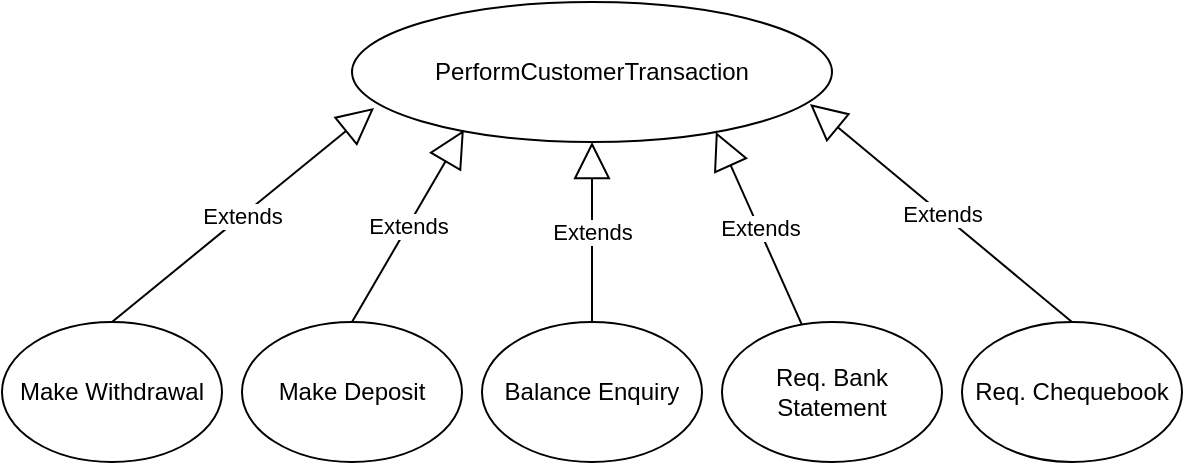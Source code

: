 <mxfile version="24.7.16">
  <diagram name="Page-1" id="umPs6xT7C7LwK8Nbkj6T">
    <mxGraphModel dx="1314" dy="850" grid="1" gridSize="10" guides="1" tooltips="1" connect="1" arrows="1" fold="1" page="1" pageScale="1" pageWidth="827" pageHeight="1169" math="0" shadow="0">
      <root>
        <mxCell id="0" />
        <mxCell id="1" parent="0" />
        <mxCell id="i3tY8GlQoI4o4nY7Csy0-1" value="PerformCustomerTransaction" style="ellipse;whiteSpace=wrap;html=1;" vertex="1" parent="1">
          <mxGeometry x="255" y="50" width="240" height="70" as="geometry" />
        </mxCell>
        <mxCell id="i3tY8GlQoI4o4nY7Csy0-2" value="Make Withdrawal" style="ellipse;whiteSpace=wrap;html=1;" vertex="1" parent="1">
          <mxGeometry x="80" y="210" width="110" height="70" as="geometry" />
        </mxCell>
        <mxCell id="i3tY8GlQoI4o4nY7Csy0-6" value="Make Deposit" style="ellipse;whiteSpace=wrap;html=1;" vertex="1" parent="1">
          <mxGeometry x="200" y="210" width="110" height="70" as="geometry" />
        </mxCell>
        <mxCell id="i3tY8GlQoI4o4nY7Csy0-7" value="Balance Enquiry" style="ellipse;whiteSpace=wrap;html=1;" vertex="1" parent="1">
          <mxGeometry x="320" y="210" width="110" height="70" as="geometry" />
        </mxCell>
        <mxCell id="i3tY8GlQoI4o4nY7Csy0-8" value="Req. Bank Statement" style="ellipse;whiteSpace=wrap;html=1;" vertex="1" parent="1">
          <mxGeometry x="440" y="210" width="110" height="70" as="geometry" />
        </mxCell>
        <mxCell id="i3tY8GlQoI4o4nY7Csy0-9" value="Req. Chequebook" style="ellipse;whiteSpace=wrap;html=1;" vertex="1" parent="1">
          <mxGeometry x="560" y="210" width="110" height="70" as="geometry" />
        </mxCell>
        <mxCell id="i3tY8GlQoI4o4nY7Csy0-15" value="Extends" style="endArrow=block;endSize=16;endFill=0;html=1;rounded=0;exitX=0.5;exitY=0;exitDx=0;exitDy=0;entryX=0.046;entryY=0.757;entryDx=0;entryDy=0;entryPerimeter=0;" edge="1" parent="1" source="i3tY8GlQoI4o4nY7Csy0-2" target="i3tY8GlQoI4o4nY7Csy0-1">
          <mxGeometry width="160" relative="1" as="geometry">
            <mxPoint x="240" y="450" as="sourcePoint" />
            <mxPoint x="400" y="450" as="targetPoint" />
          </mxGeometry>
        </mxCell>
        <mxCell id="i3tY8GlQoI4o4nY7Csy0-16" value="Extends" style="endArrow=block;endSize=16;endFill=0;html=1;rounded=0;exitX=0.5;exitY=0;exitDx=0;exitDy=0;entryX=0.233;entryY=0.914;entryDx=0;entryDy=0;entryPerimeter=0;" edge="1" parent="1" source="i3tY8GlQoI4o4nY7Csy0-6" target="i3tY8GlQoI4o4nY7Csy0-1">
          <mxGeometry width="160" relative="1" as="geometry">
            <mxPoint x="145" y="220" as="sourcePoint" />
            <mxPoint x="276" y="123" as="targetPoint" />
          </mxGeometry>
        </mxCell>
        <mxCell id="i3tY8GlQoI4o4nY7Csy0-17" value="Extends" style="endArrow=block;endSize=16;endFill=0;html=1;rounded=0;exitX=0.5;exitY=0;exitDx=0;exitDy=0;entryX=0.5;entryY=1;entryDx=0;entryDy=0;" edge="1" parent="1" source="i3tY8GlQoI4o4nY7Csy0-7" target="i3tY8GlQoI4o4nY7Csy0-1">
          <mxGeometry width="160" relative="1" as="geometry">
            <mxPoint x="265" y="220" as="sourcePoint" />
            <mxPoint x="300" y="130" as="targetPoint" />
          </mxGeometry>
        </mxCell>
        <mxCell id="i3tY8GlQoI4o4nY7Csy0-18" value="Extends" style="endArrow=block;endSize=16;endFill=0;html=1;rounded=0;entryX=0.758;entryY=0.929;entryDx=0;entryDy=0;entryPerimeter=0;" edge="1" parent="1" source="i3tY8GlQoI4o4nY7Csy0-8" target="i3tY8GlQoI4o4nY7Csy0-1">
          <mxGeometry width="160" relative="1" as="geometry">
            <mxPoint x="275" y="230" as="sourcePoint" />
            <mxPoint x="310" y="140" as="targetPoint" />
          </mxGeometry>
        </mxCell>
        <mxCell id="i3tY8GlQoI4o4nY7Csy0-19" value="Extends" style="endArrow=block;endSize=16;endFill=0;html=1;rounded=0;exitX=0.5;exitY=0;exitDx=0;exitDy=0;entryX=0.954;entryY=0.729;entryDx=0;entryDy=0;entryPerimeter=0;" edge="1" parent="1" source="i3tY8GlQoI4o4nY7Csy0-9" target="i3tY8GlQoI4o4nY7Csy0-1">
          <mxGeometry width="160" relative="1" as="geometry">
            <mxPoint x="489" y="222" as="sourcePoint" />
            <mxPoint x="447" y="135" as="targetPoint" />
          </mxGeometry>
        </mxCell>
      </root>
    </mxGraphModel>
  </diagram>
</mxfile>
